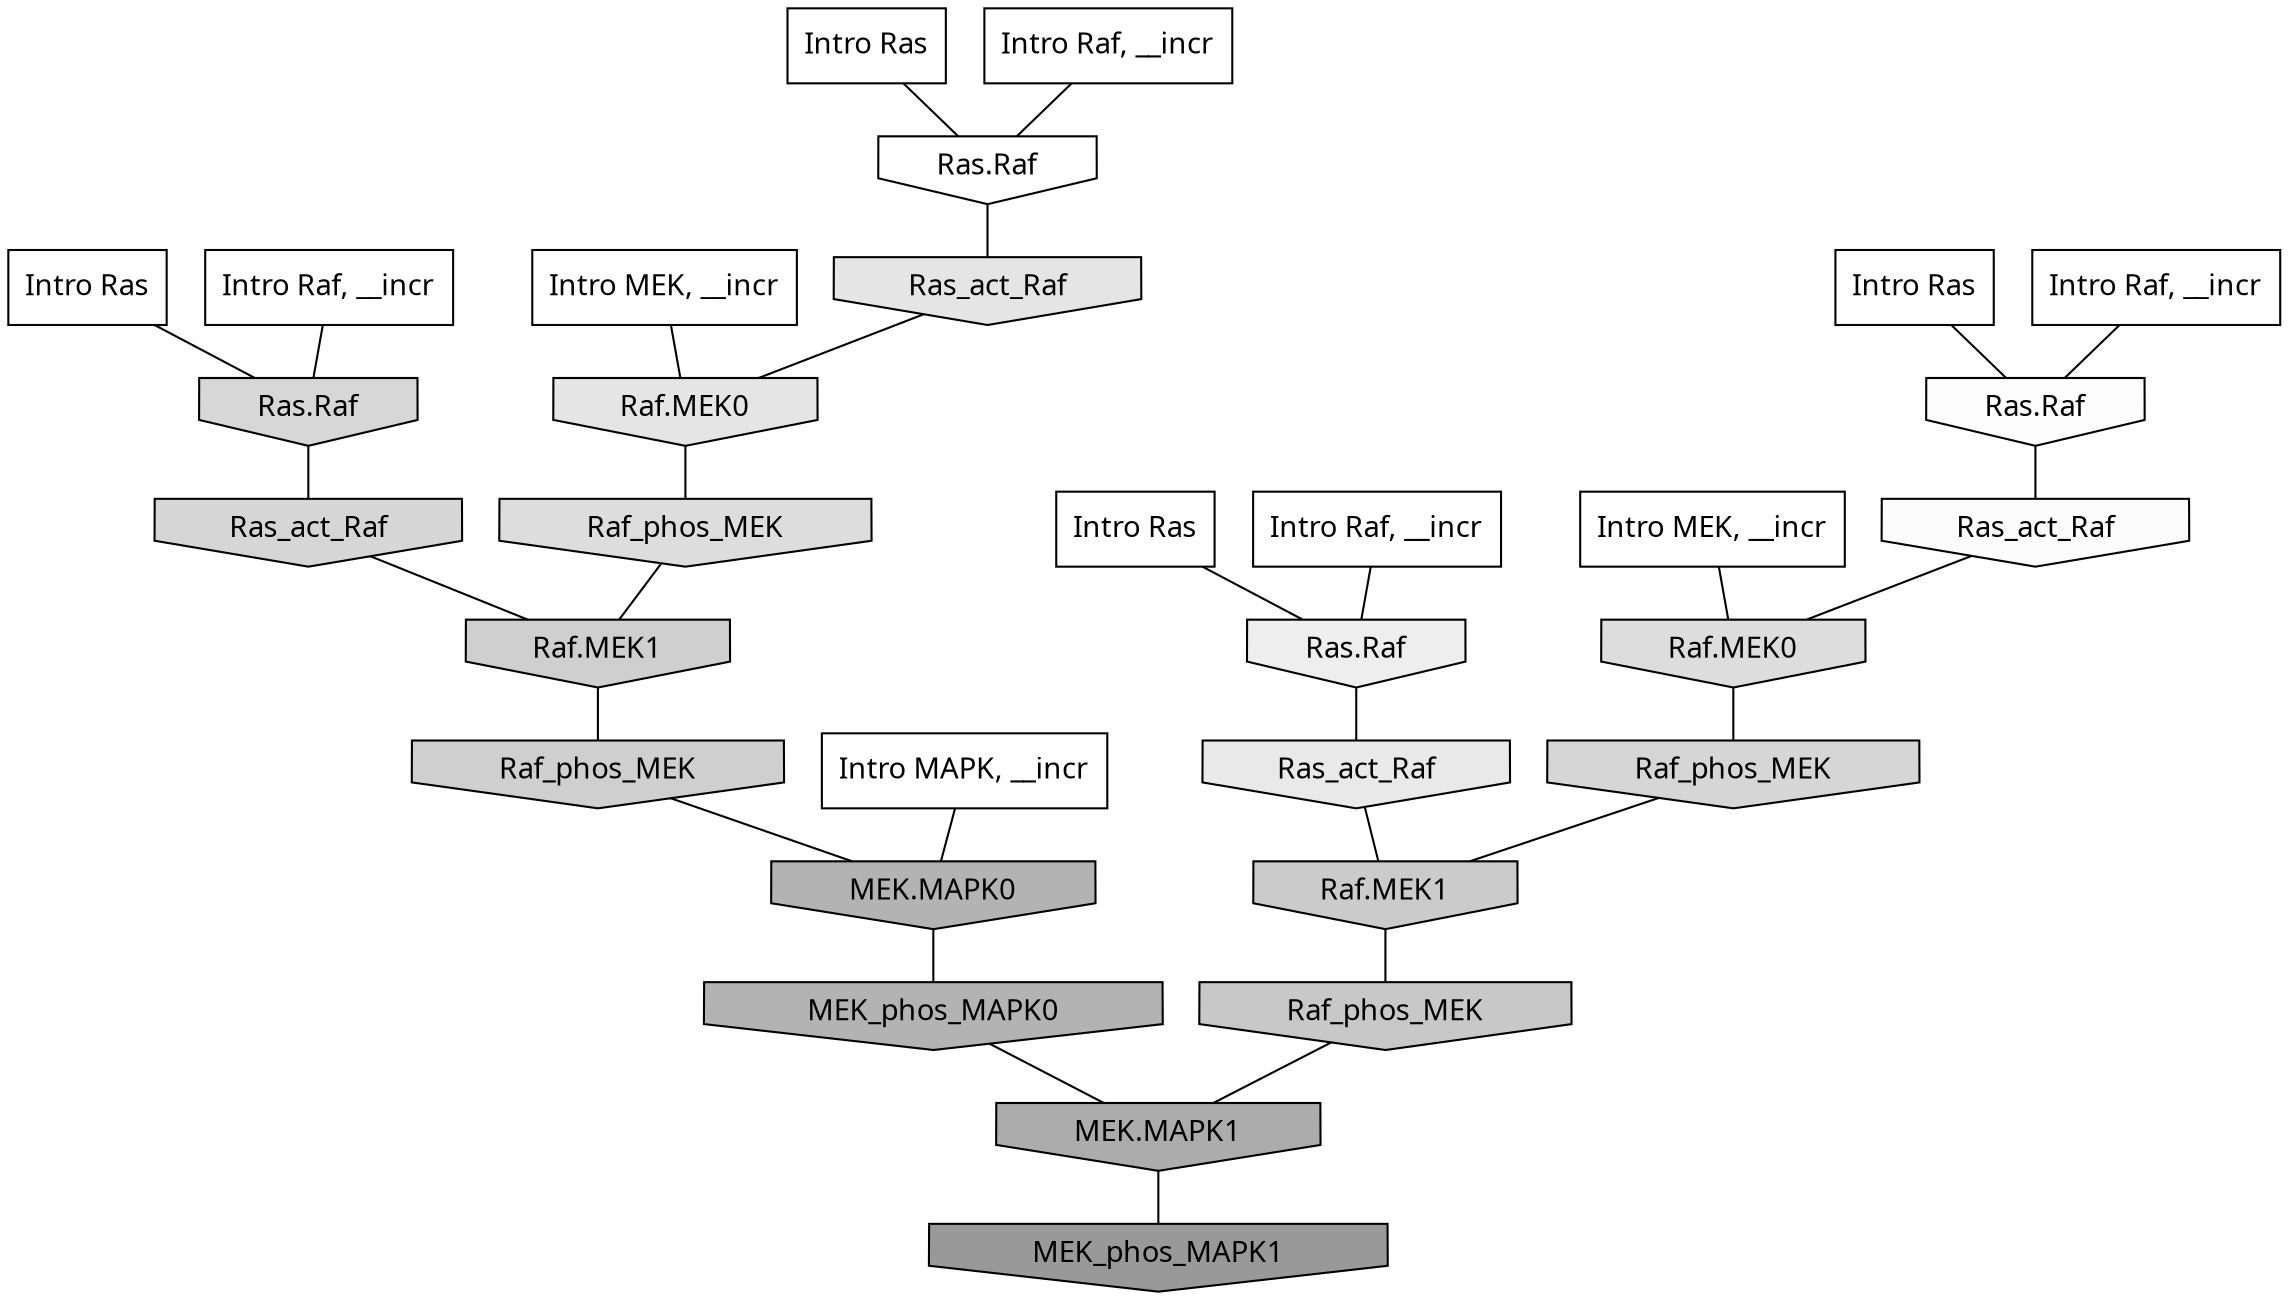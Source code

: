 digraph G{
  rankdir="TB";
  ranksep=0.30;
  node [fontname="CMU Serif"];
  edge [fontname="CMU Serif"];
  
  32 [label="Intro Ras", shape=rectangle, style=filled, fillcolor="0.000 0.000 1.000"]
  
  36 [label="Intro Ras", shape=rectangle, style=filled, fillcolor="0.000 0.000 1.000"]
  
  59 [label="Intro Ras", shape=rectangle, style=filled, fillcolor="0.000 0.000 1.000"]
  
  66 [label="Intro Ras", shape=rectangle, style=filled, fillcolor="0.000 0.000 1.000"]
  
  254 [label="Intro Raf, __incr", shape=rectangle, style=filled, fillcolor="0.000 0.000 1.000"]
  
  422 [label="Intro Raf, __incr", shape=rectangle, style=filled, fillcolor="0.000 0.000 1.000"]
  
  562 [label="Intro Raf, __incr", shape=rectangle, style=filled, fillcolor="0.000 0.000 1.000"]
  
  951 [label="Intro Raf, __incr", shape=rectangle, style=filled, fillcolor="0.000 0.000 1.000"]
  
  1327 [label="Intro MEK, __incr", shape=rectangle, style=filled, fillcolor="0.000 0.000 1.000"]
  
  1947 [label="Intro MEK, __incr", shape=rectangle, style=filled, fillcolor="0.000 0.000 1.000"]
  
  2295 [label="Intro MAPK, __incr", shape=rectangle, style=filled, fillcolor="0.000 0.000 1.000"]
  
  3239 [label="Ras.Raf", shape=invhouse, style=filled, fillcolor="0.000 0.000 1.000"]
  
  3391 [label="Ras.Raf", shape=invhouse, style=filled, fillcolor="0.000 0.000 0.990"]
  
  3412 [label="Ras_act_Raf", shape=invhouse, style=filled, fillcolor="0.000 0.000 0.987"]
  
  4095 [label="Ras.Raf", shape=invhouse, style=filled, fillcolor="0.000 0.000 0.930"]
  
  4350 [label="Ras_act_Raf", shape=invhouse, style=filled, fillcolor="0.000 0.000 0.913"]
  
  4662 [label="Ras_act_Raf", shape=invhouse, style=filled, fillcolor="0.000 0.000 0.896"]
  
  4669 [label="Raf.MEK0", shape=invhouse, style=filled, fillcolor="0.000 0.000 0.896"]
  
  5242 [label="Raf_phos_MEK", shape=invhouse, style=filled, fillcolor="0.000 0.000 0.866"]
  
  5284 [label="Raf.MEK0", shape=invhouse, style=filled, fillcolor="0.000 0.000 0.864"]
  
  5709 [label="Ras.Raf", shape=invhouse, style=filled, fillcolor="0.000 0.000 0.842"]
  
  5777 [label="Ras_act_Raf", shape=invhouse, style=filled, fillcolor="0.000 0.000 0.839"]
  
  5864 [label="Raf_phos_MEK", shape=invhouse, style=filled, fillcolor="0.000 0.000 0.836"]
  
  6463 [label="Raf.MEK1", shape=invhouse, style=filled, fillcolor="0.000 0.000 0.811"]
  
  6506 [label="Raf_phos_MEK", shape=invhouse, style=filled, fillcolor="0.000 0.000 0.809"]
  
  6927 [label="Raf.MEK1", shape=invhouse, style=filled, fillcolor="0.000 0.000 0.796"]
  
  7399 [label="Raf_phos_MEK", shape=invhouse, style=filled, fillcolor="0.000 0.000 0.782"]
  
  10907 [label="MEK.MAPK0", shape=invhouse, style=filled, fillcolor="0.000 0.000 0.703"]
  
  11105 [label="MEK_phos_MAPK0", shape=invhouse, style=filled, fillcolor="0.000 0.000 0.700"]
  
  12816 [label="MEK.MAPK1", shape=invhouse, style=filled, fillcolor="0.000 0.000 0.675"]
  
  17369 [label="MEK_phos_MAPK1", shape=invhouse, style=filled, fillcolor="0.000 0.000 0.600"]
  
  
  12816 -> 17369 [dir=none, color="0.000 0.000 0.000"] 
  11105 -> 12816 [dir=none, color="0.000 0.000 0.000"] 
  10907 -> 11105 [dir=none, color="0.000 0.000 0.000"] 
  7399 -> 12816 [dir=none, color="0.000 0.000 0.000"] 
  6927 -> 7399 [dir=none, color="0.000 0.000 0.000"] 
  6506 -> 10907 [dir=none, color="0.000 0.000 0.000"] 
  6463 -> 6506 [dir=none, color="0.000 0.000 0.000"] 
  5864 -> 6927 [dir=none, color="0.000 0.000 0.000"] 
  5777 -> 6463 [dir=none, color="0.000 0.000 0.000"] 
  5709 -> 5777 [dir=none, color="0.000 0.000 0.000"] 
  5284 -> 5864 [dir=none, color="0.000 0.000 0.000"] 
  5242 -> 6463 [dir=none, color="0.000 0.000 0.000"] 
  4669 -> 5242 [dir=none, color="0.000 0.000 0.000"] 
  4662 -> 4669 [dir=none, color="0.000 0.000 0.000"] 
  4350 -> 6927 [dir=none, color="0.000 0.000 0.000"] 
  4095 -> 4350 [dir=none, color="0.000 0.000 0.000"] 
  3412 -> 5284 [dir=none, color="0.000 0.000 0.000"] 
  3391 -> 3412 [dir=none, color="0.000 0.000 0.000"] 
  3239 -> 4662 [dir=none, color="0.000 0.000 0.000"] 
  2295 -> 10907 [dir=none, color="0.000 0.000 0.000"] 
  1947 -> 5284 [dir=none, color="0.000 0.000 0.000"] 
  1327 -> 4669 [dir=none, color="0.000 0.000 0.000"] 
  951 -> 5709 [dir=none, color="0.000 0.000 0.000"] 
  562 -> 3391 [dir=none, color="0.000 0.000 0.000"] 
  422 -> 4095 [dir=none, color="0.000 0.000 0.000"] 
  254 -> 3239 [dir=none, color="0.000 0.000 0.000"] 
  66 -> 3239 [dir=none, color="0.000 0.000 0.000"] 
  59 -> 3391 [dir=none, color="0.000 0.000 0.000"] 
  36 -> 4095 [dir=none, color="0.000 0.000 0.000"] 
  32 -> 5709 [dir=none, color="0.000 0.000 0.000"] 
  
  }
